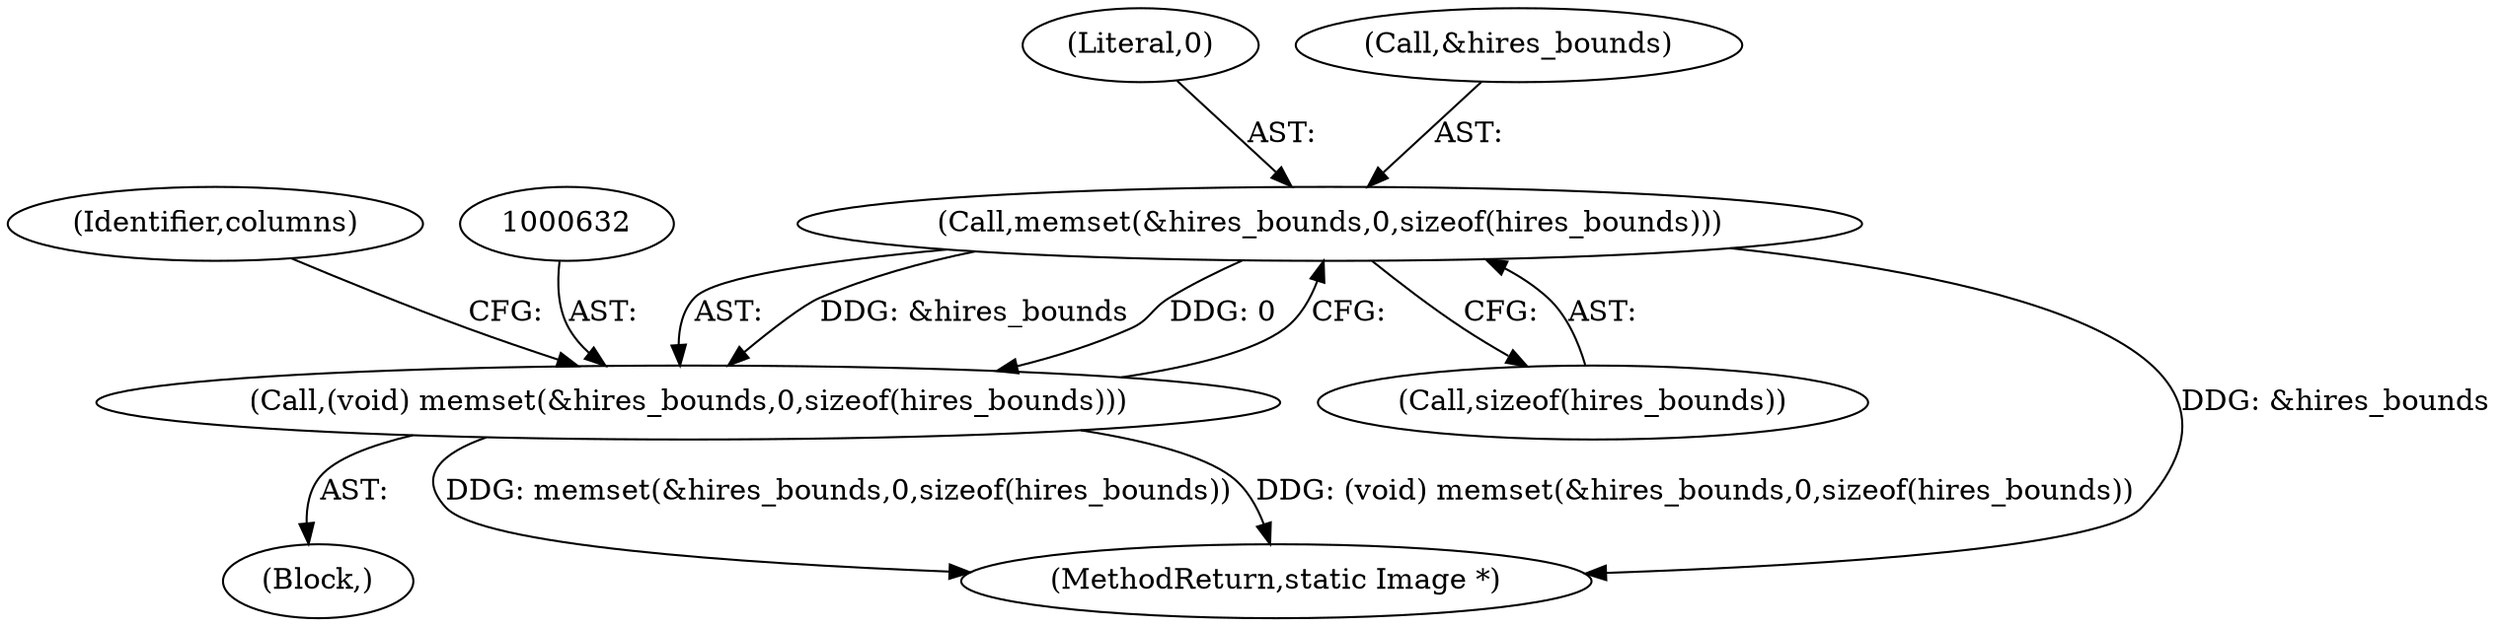 digraph "0_ImageMagick6_35ccb468ee2dcbe8ce9cf1e2f1957acc27f54c34@API" {
"1000633" [label="(Call,memset(&hires_bounds,0,sizeof(hires_bounds)))"];
"1000631" [label="(Call,(void) memset(&hires_bounds,0,sizeof(hires_bounds)))"];
"1000631" [label="(Call,(void) memset(&hires_bounds,0,sizeof(hires_bounds)))"];
"1000640" [label="(Identifier,columns)"];
"1000636" [label="(Literal,0)"];
"1000633" [label="(Call,memset(&hires_bounds,0,sizeof(hires_bounds)))"];
"1000121" [label="(Block,)"];
"1000637" [label="(Call,sizeof(hires_bounds))"];
"1002380" [label="(MethodReturn,static Image *)"];
"1000634" [label="(Call,&hires_bounds)"];
"1000633" -> "1000631"  [label="AST: "];
"1000633" -> "1000637"  [label="CFG: "];
"1000634" -> "1000633"  [label="AST: "];
"1000636" -> "1000633"  [label="AST: "];
"1000637" -> "1000633"  [label="AST: "];
"1000631" -> "1000633"  [label="CFG: "];
"1000633" -> "1002380"  [label="DDG: &hires_bounds"];
"1000633" -> "1000631"  [label="DDG: &hires_bounds"];
"1000633" -> "1000631"  [label="DDG: 0"];
"1000631" -> "1000121"  [label="AST: "];
"1000632" -> "1000631"  [label="AST: "];
"1000640" -> "1000631"  [label="CFG: "];
"1000631" -> "1002380"  [label="DDG: memset(&hires_bounds,0,sizeof(hires_bounds))"];
"1000631" -> "1002380"  [label="DDG: (void) memset(&hires_bounds,0,sizeof(hires_bounds))"];
}
